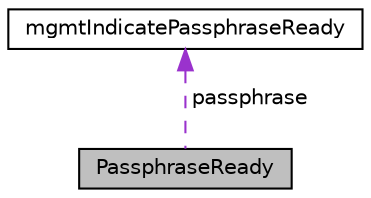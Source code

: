 digraph "PassphraseReady"
{
  edge [fontname="Helvetica",fontsize="10",labelfontname="Helvetica",labelfontsize="10"];
  node [fontname="Helvetica",fontsize="10",shape=record];
  Node1 [label="PassphraseReady",height=0.2,width=0.4,color="black", fillcolor="grey75", style="filled", fontcolor="black"];
  Node2 -> Node1 [dir="back",color="darkorchid3",fontsize="10",style="dashed",label=" passphrase" ,fontname="Helvetica"];
  Node2 [label="mgmtIndicatePassphraseReady",height=0.2,width=0.4,color="black", fillcolor="white", style="filled",URL="$structmgmt_indicate_passphrase_ready.html"];
}
